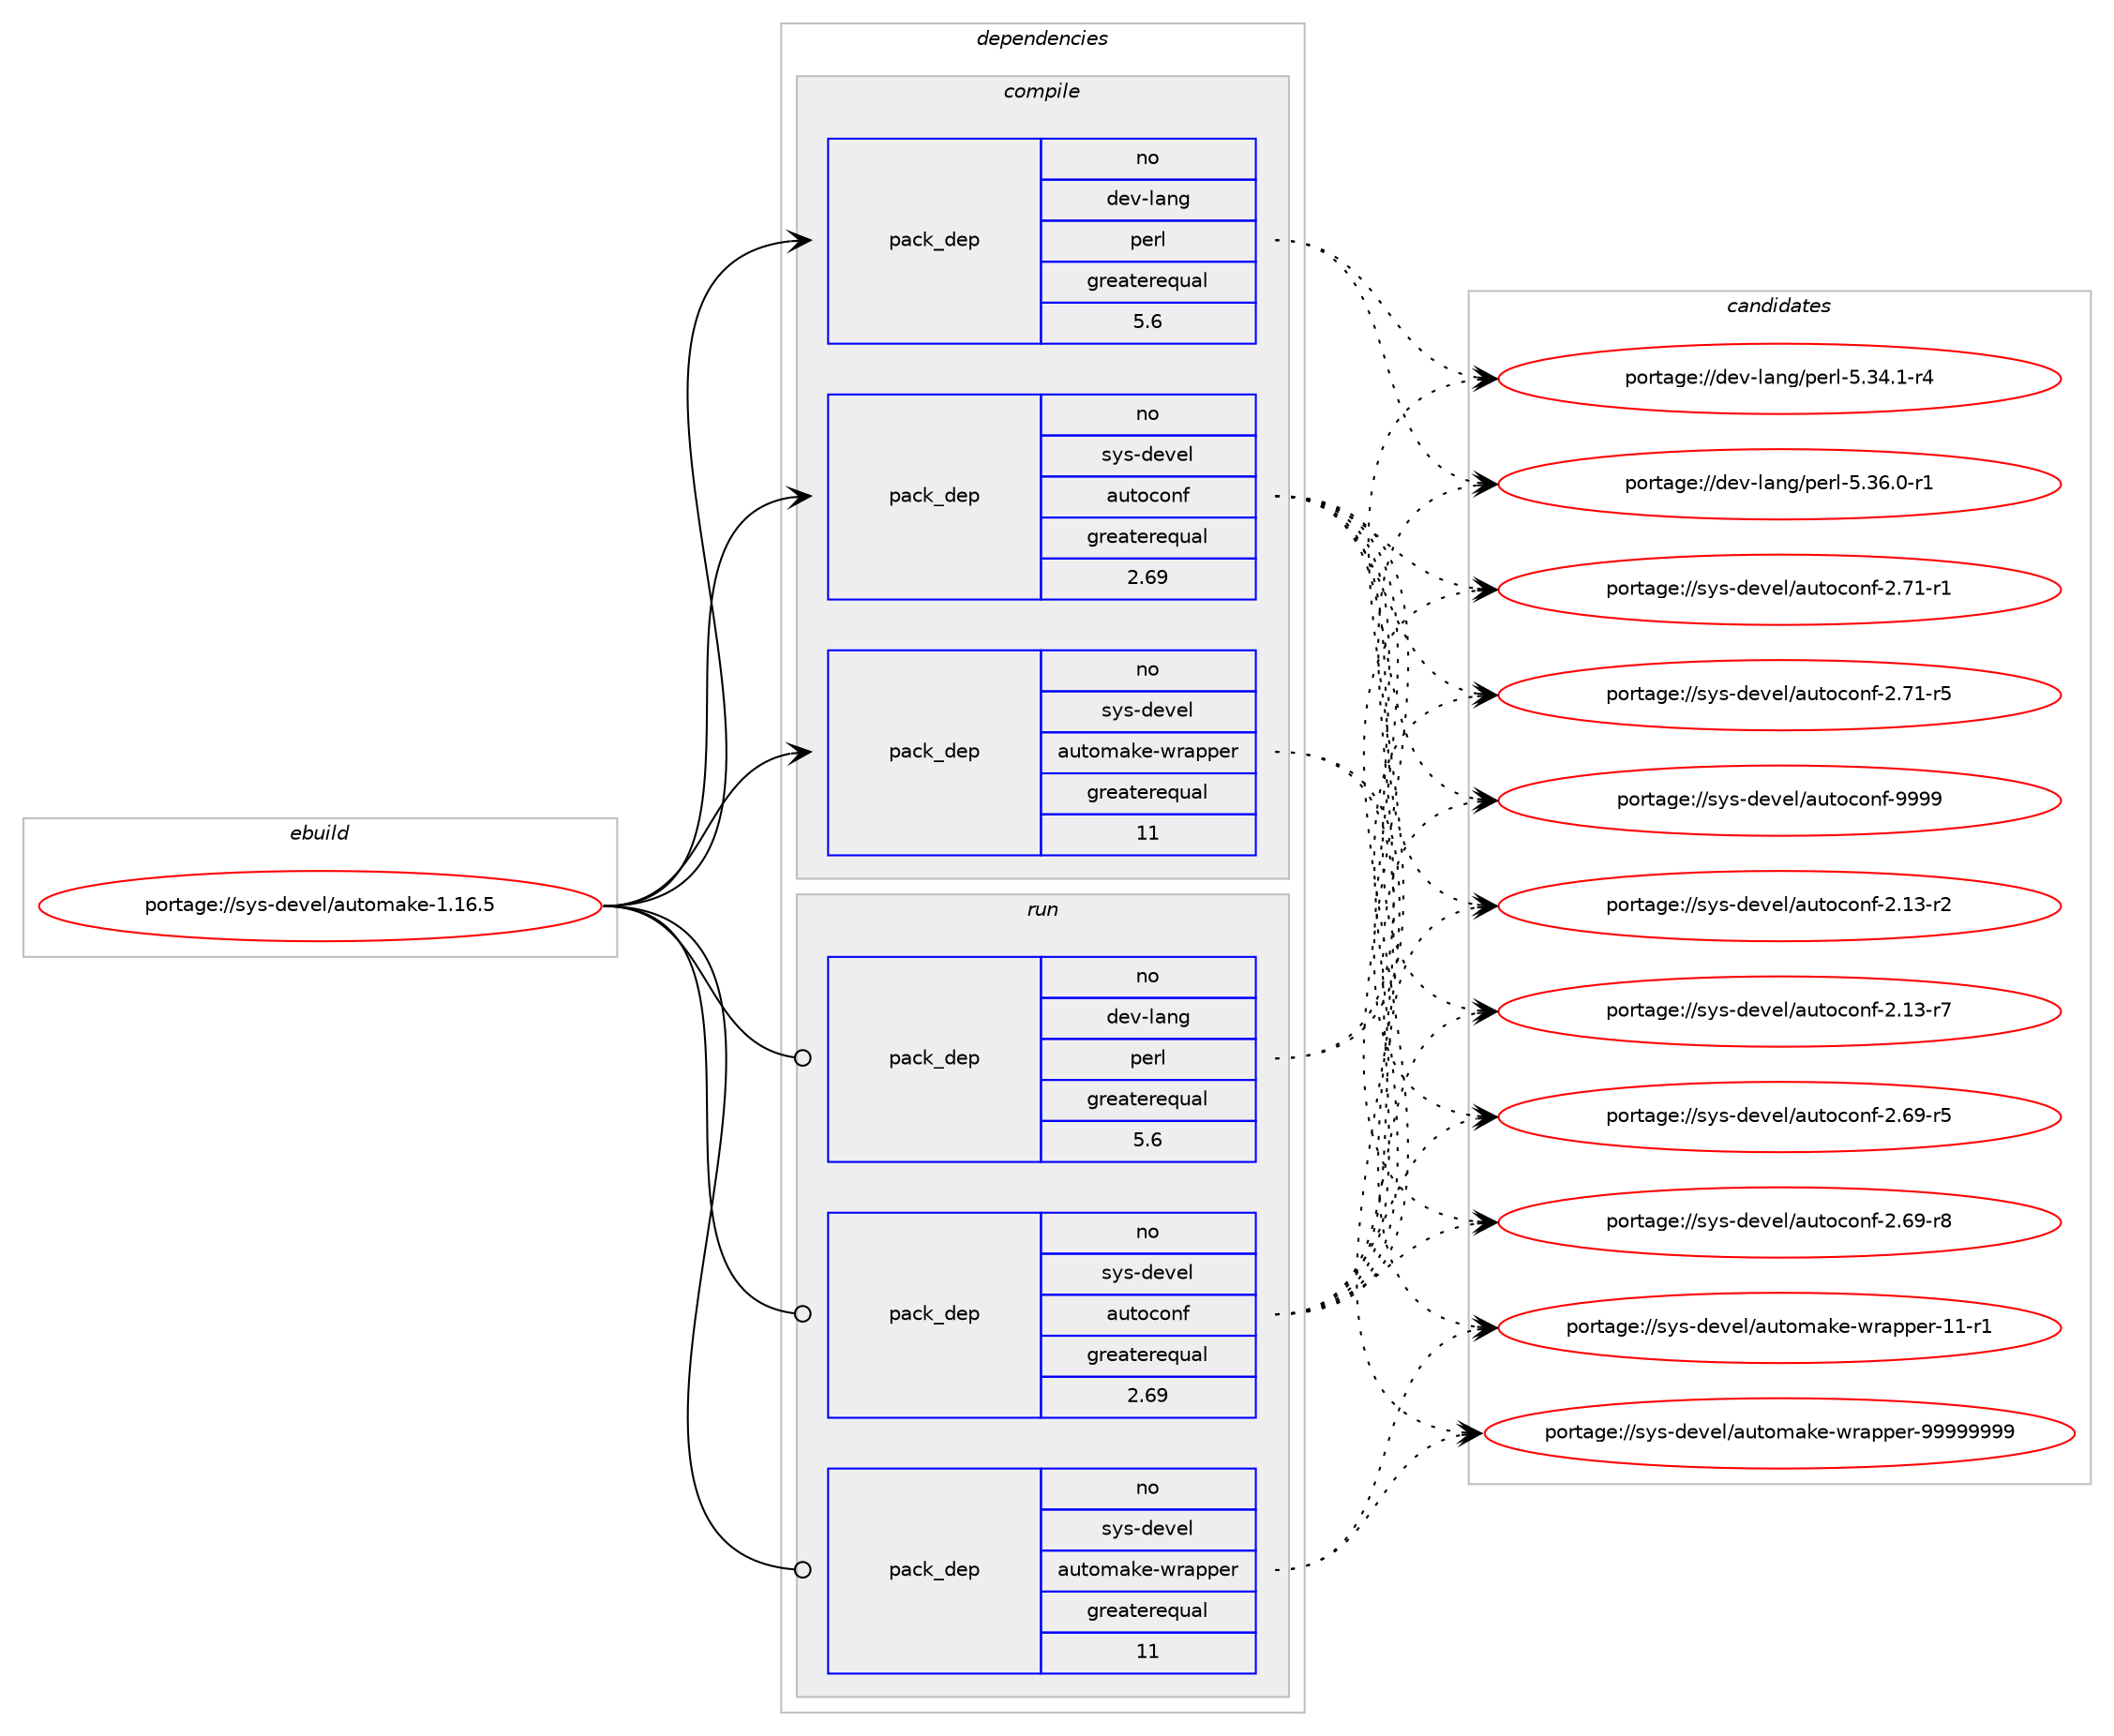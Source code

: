 digraph prolog {

# *************
# Graph options
# *************

newrank=true;
concentrate=true;
compound=true;
graph [rankdir=LR,fontname=Helvetica,fontsize=10,ranksep=1.5];#, ranksep=2.5, nodesep=0.2];
edge  [arrowhead=vee];
node  [fontname=Helvetica,fontsize=10];

# **********
# The ebuild
# **********

subgraph cluster_leftcol {
color=gray;
rank=same;
label=<<i>ebuild</i>>;
id [label="portage://sys-devel/automake-1.16.5", color=red, width=4, href="../sys-devel/automake-1.16.5.svg"];
}

# ****************
# The dependencies
# ****************

subgraph cluster_midcol {
color=gray;
label=<<i>dependencies</i>>;
subgraph cluster_compile {
fillcolor="#eeeeee";
style=filled;
label=<<i>compile</i>>;
subgraph pack2941 {
dependency8549 [label=<<TABLE BORDER="0" CELLBORDER="1" CELLSPACING="0" CELLPADDING="4" WIDTH="220"><TR><TD ROWSPAN="6" CELLPADDING="30">pack_dep</TD></TR><TR><TD WIDTH="110">no</TD></TR><TR><TD>dev-lang</TD></TR><TR><TD>perl</TD></TR><TR><TD>greaterequal</TD></TR><TR><TD>5.6</TD></TR></TABLE>>, shape=none, color=blue];
}
id:e -> dependency8549:w [weight=20,style="solid",arrowhead="vee"];
subgraph pack2942 {
dependency8550 [label=<<TABLE BORDER="0" CELLBORDER="1" CELLSPACING="0" CELLPADDING="4" WIDTH="220"><TR><TD ROWSPAN="6" CELLPADDING="30">pack_dep</TD></TR><TR><TD WIDTH="110">no</TD></TR><TR><TD>sys-devel</TD></TR><TR><TD>autoconf</TD></TR><TR><TD>greaterequal</TD></TR><TR><TD>2.69</TD></TR></TABLE>>, shape=none, color=blue];
}
id:e -> dependency8550:w [weight=20,style="solid",arrowhead="vee"];
subgraph pack2943 {
dependency8551 [label=<<TABLE BORDER="0" CELLBORDER="1" CELLSPACING="0" CELLPADDING="4" WIDTH="220"><TR><TD ROWSPAN="6" CELLPADDING="30">pack_dep</TD></TR><TR><TD WIDTH="110">no</TD></TR><TR><TD>sys-devel</TD></TR><TR><TD>automake-wrapper</TD></TR><TR><TD>greaterequal</TD></TR><TR><TD>11</TD></TR></TABLE>>, shape=none, color=blue];
}
id:e -> dependency8551:w [weight=20,style="solid",arrowhead="vee"];
# *** BEGIN UNKNOWN DEPENDENCY TYPE (TODO) ***
# id -> package_dependency(portage://sys-devel/automake-1.16.5,install,no,sys-devel,gnuconfig,none,[,,],[],[])
# *** END UNKNOWN DEPENDENCY TYPE (TODO) ***

}
subgraph cluster_compileandrun {
fillcolor="#eeeeee";
style=filled;
label=<<i>compile and run</i>>;
}
subgraph cluster_run {
fillcolor="#eeeeee";
style=filled;
label=<<i>run</i>>;
subgraph pack2944 {
dependency8552 [label=<<TABLE BORDER="0" CELLBORDER="1" CELLSPACING="0" CELLPADDING="4" WIDTH="220"><TR><TD ROWSPAN="6" CELLPADDING="30">pack_dep</TD></TR><TR><TD WIDTH="110">no</TD></TR><TR><TD>dev-lang</TD></TR><TR><TD>perl</TD></TR><TR><TD>greaterequal</TD></TR><TR><TD>5.6</TD></TR></TABLE>>, shape=none, color=blue];
}
id:e -> dependency8552:w [weight=20,style="solid",arrowhead="odot"];
subgraph pack2945 {
dependency8553 [label=<<TABLE BORDER="0" CELLBORDER="1" CELLSPACING="0" CELLPADDING="4" WIDTH="220"><TR><TD ROWSPAN="6" CELLPADDING="30">pack_dep</TD></TR><TR><TD WIDTH="110">no</TD></TR><TR><TD>sys-devel</TD></TR><TR><TD>autoconf</TD></TR><TR><TD>greaterequal</TD></TR><TR><TD>2.69</TD></TR></TABLE>>, shape=none, color=blue];
}
id:e -> dependency8553:w [weight=20,style="solid",arrowhead="odot"];
subgraph pack2946 {
dependency8554 [label=<<TABLE BORDER="0" CELLBORDER="1" CELLSPACING="0" CELLPADDING="4" WIDTH="220"><TR><TD ROWSPAN="6" CELLPADDING="30">pack_dep</TD></TR><TR><TD WIDTH="110">no</TD></TR><TR><TD>sys-devel</TD></TR><TR><TD>automake-wrapper</TD></TR><TR><TD>greaterequal</TD></TR><TR><TD>11</TD></TR></TABLE>>, shape=none, color=blue];
}
id:e -> dependency8554:w [weight=20,style="solid",arrowhead="odot"];
# *** BEGIN UNKNOWN DEPENDENCY TYPE (TODO) ***
# id -> package_dependency(portage://sys-devel/automake-1.16.5,run,no,sys-devel,gnuconfig,none,[,,],[],[])
# *** END UNKNOWN DEPENDENCY TYPE (TODO) ***

}
}

# **************
# The candidates
# **************

subgraph cluster_choices {
rank=same;
color=gray;
label=<<i>candidates</i>>;

subgraph choice2941 {
color=black;
nodesep=1;
choice100101118451089711010347112101114108455346515246494511452 [label="portage://dev-lang/perl-5.34.1-r4", color=red, width=4,href="../dev-lang/perl-5.34.1-r4.svg"];
choice100101118451089711010347112101114108455346515446484511449 [label="portage://dev-lang/perl-5.36.0-r1", color=red, width=4,href="../dev-lang/perl-5.36.0-r1.svg"];
dependency8549:e -> choice100101118451089711010347112101114108455346515246494511452:w [style=dotted,weight="100"];
dependency8549:e -> choice100101118451089711010347112101114108455346515446484511449:w [style=dotted,weight="100"];
}
subgraph choice2942 {
color=black;
nodesep=1;
choice1151211154510010111810110847971171161119911111010245504649514511450 [label="portage://sys-devel/autoconf-2.13-r2", color=red, width=4,href="../sys-devel/autoconf-2.13-r2.svg"];
choice1151211154510010111810110847971171161119911111010245504649514511455 [label="portage://sys-devel/autoconf-2.13-r7", color=red, width=4,href="../sys-devel/autoconf-2.13-r7.svg"];
choice1151211154510010111810110847971171161119911111010245504654574511453 [label="portage://sys-devel/autoconf-2.69-r5", color=red, width=4,href="../sys-devel/autoconf-2.69-r5.svg"];
choice1151211154510010111810110847971171161119911111010245504654574511456 [label="portage://sys-devel/autoconf-2.69-r8", color=red, width=4,href="../sys-devel/autoconf-2.69-r8.svg"];
choice1151211154510010111810110847971171161119911111010245504655494511449 [label="portage://sys-devel/autoconf-2.71-r1", color=red, width=4,href="../sys-devel/autoconf-2.71-r1.svg"];
choice1151211154510010111810110847971171161119911111010245504655494511453 [label="portage://sys-devel/autoconf-2.71-r5", color=red, width=4,href="../sys-devel/autoconf-2.71-r5.svg"];
choice115121115451001011181011084797117116111991111101024557575757 [label="portage://sys-devel/autoconf-9999", color=red, width=4,href="../sys-devel/autoconf-9999.svg"];
dependency8550:e -> choice1151211154510010111810110847971171161119911111010245504649514511450:w [style=dotted,weight="100"];
dependency8550:e -> choice1151211154510010111810110847971171161119911111010245504649514511455:w [style=dotted,weight="100"];
dependency8550:e -> choice1151211154510010111810110847971171161119911111010245504654574511453:w [style=dotted,weight="100"];
dependency8550:e -> choice1151211154510010111810110847971171161119911111010245504654574511456:w [style=dotted,weight="100"];
dependency8550:e -> choice1151211154510010111810110847971171161119911111010245504655494511449:w [style=dotted,weight="100"];
dependency8550:e -> choice1151211154510010111810110847971171161119911111010245504655494511453:w [style=dotted,weight="100"];
dependency8550:e -> choice115121115451001011181011084797117116111991111101024557575757:w [style=dotted,weight="100"];
}
subgraph choice2943 {
color=black;
nodesep=1;
choice1151211154510010111810110847971171161111099710710145119114971121121011144549494511449 [label="portage://sys-devel/automake-wrapper-11-r1", color=red, width=4,href="../sys-devel/automake-wrapper-11-r1.svg"];
choice115121115451001011181011084797117116111109971071014511911497112112101114455757575757575757 [label="portage://sys-devel/automake-wrapper-99999999", color=red, width=4,href="../sys-devel/automake-wrapper-99999999.svg"];
dependency8551:e -> choice1151211154510010111810110847971171161111099710710145119114971121121011144549494511449:w [style=dotted,weight="100"];
dependency8551:e -> choice115121115451001011181011084797117116111109971071014511911497112112101114455757575757575757:w [style=dotted,weight="100"];
}
subgraph choice2944 {
color=black;
nodesep=1;
choice100101118451089711010347112101114108455346515246494511452 [label="portage://dev-lang/perl-5.34.1-r4", color=red, width=4,href="../dev-lang/perl-5.34.1-r4.svg"];
choice100101118451089711010347112101114108455346515446484511449 [label="portage://dev-lang/perl-5.36.0-r1", color=red, width=4,href="../dev-lang/perl-5.36.0-r1.svg"];
dependency8552:e -> choice100101118451089711010347112101114108455346515246494511452:w [style=dotted,weight="100"];
dependency8552:e -> choice100101118451089711010347112101114108455346515446484511449:w [style=dotted,weight="100"];
}
subgraph choice2945 {
color=black;
nodesep=1;
choice1151211154510010111810110847971171161119911111010245504649514511450 [label="portage://sys-devel/autoconf-2.13-r2", color=red, width=4,href="../sys-devel/autoconf-2.13-r2.svg"];
choice1151211154510010111810110847971171161119911111010245504649514511455 [label="portage://sys-devel/autoconf-2.13-r7", color=red, width=4,href="../sys-devel/autoconf-2.13-r7.svg"];
choice1151211154510010111810110847971171161119911111010245504654574511453 [label="portage://sys-devel/autoconf-2.69-r5", color=red, width=4,href="../sys-devel/autoconf-2.69-r5.svg"];
choice1151211154510010111810110847971171161119911111010245504654574511456 [label="portage://sys-devel/autoconf-2.69-r8", color=red, width=4,href="../sys-devel/autoconf-2.69-r8.svg"];
choice1151211154510010111810110847971171161119911111010245504655494511449 [label="portage://sys-devel/autoconf-2.71-r1", color=red, width=4,href="../sys-devel/autoconf-2.71-r1.svg"];
choice1151211154510010111810110847971171161119911111010245504655494511453 [label="portage://sys-devel/autoconf-2.71-r5", color=red, width=4,href="../sys-devel/autoconf-2.71-r5.svg"];
choice115121115451001011181011084797117116111991111101024557575757 [label="portage://sys-devel/autoconf-9999", color=red, width=4,href="../sys-devel/autoconf-9999.svg"];
dependency8553:e -> choice1151211154510010111810110847971171161119911111010245504649514511450:w [style=dotted,weight="100"];
dependency8553:e -> choice1151211154510010111810110847971171161119911111010245504649514511455:w [style=dotted,weight="100"];
dependency8553:e -> choice1151211154510010111810110847971171161119911111010245504654574511453:w [style=dotted,weight="100"];
dependency8553:e -> choice1151211154510010111810110847971171161119911111010245504654574511456:w [style=dotted,weight="100"];
dependency8553:e -> choice1151211154510010111810110847971171161119911111010245504655494511449:w [style=dotted,weight="100"];
dependency8553:e -> choice1151211154510010111810110847971171161119911111010245504655494511453:w [style=dotted,weight="100"];
dependency8553:e -> choice115121115451001011181011084797117116111991111101024557575757:w [style=dotted,weight="100"];
}
subgraph choice2946 {
color=black;
nodesep=1;
choice1151211154510010111810110847971171161111099710710145119114971121121011144549494511449 [label="portage://sys-devel/automake-wrapper-11-r1", color=red, width=4,href="../sys-devel/automake-wrapper-11-r1.svg"];
choice115121115451001011181011084797117116111109971071014511911497112112101114455757575757575757 [label="portage://sys-devel/automake-wrapper-99999999", color=red, width=4,href="../sys-devel/automake-wrapper-99999999.svg"];
dependency8554:e -> choice1151211154510010111810110847971171161111099710710145119114971121121011144549494511449:w [style=dotted,weight="100"];
dependency8554:e -> choice115121115451001011181011084797117116111109971071014511911497112112101114455757575757575757:w [style=dotted,weight="100"];
}
}

}
